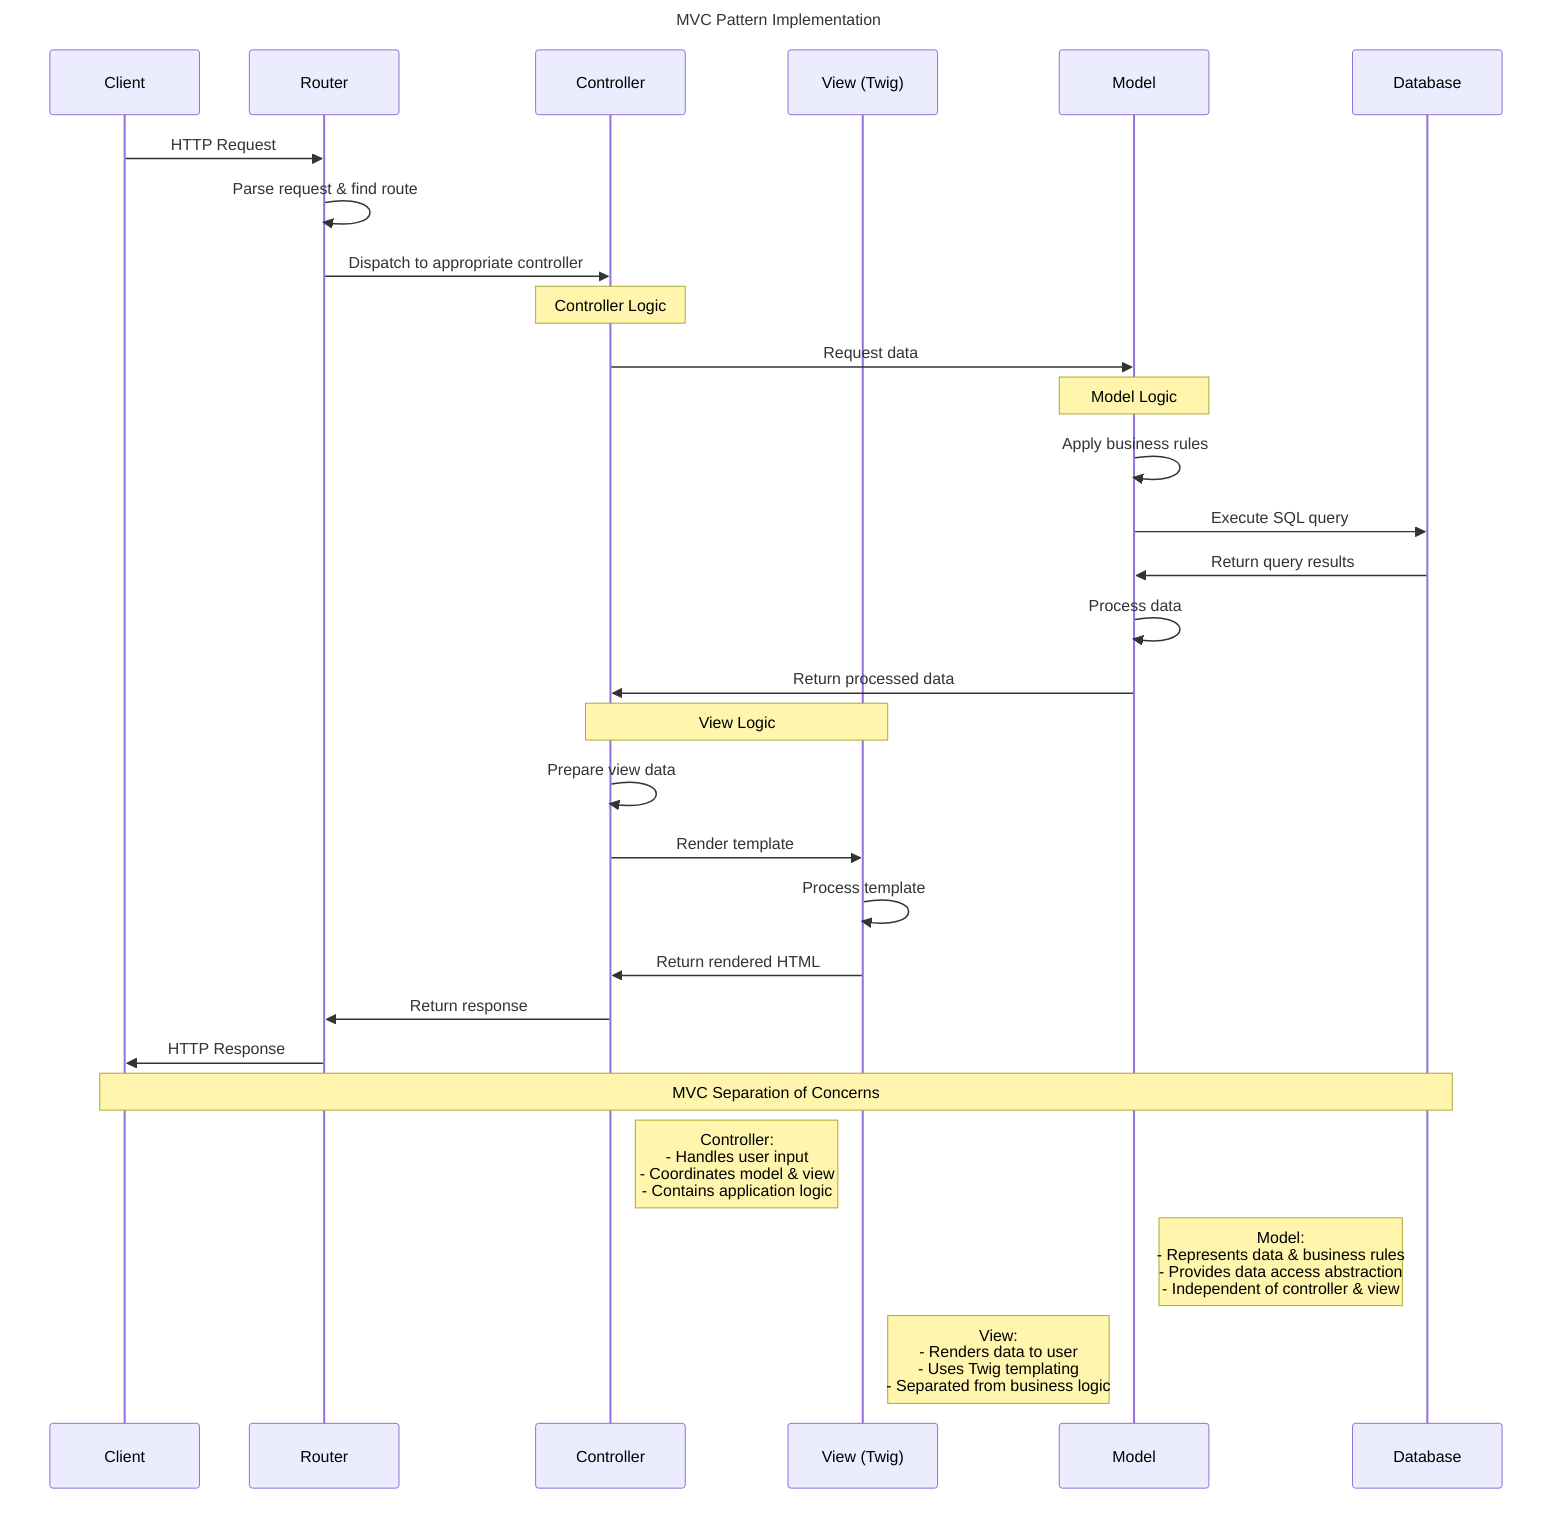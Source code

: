 sequenceDiagram
    title MVC Pattern Implementation
    
    participant Client as Client
    participant Router as Router
    participant Controller as Controller
    participant View as View (Twig)
    participant Model as Model
    participant DB as Database
    
    Client->>Router: HTTP Request
    
    Router->>Router: Parse request & find route
    Router->>Controller: Dispatch to appropriate controller
    
    Note over Controller: Controller Logic
    
    Controller->>Model: Request data
    
    Note over Model: Model Logic
    
    Model->>Model: Apply business rules
    Model->>DB: Execute SQL query
    DB->>Model: Return query results
    Model->>Model: Process data
    Model->>Controller: Return processed data
    
    Note over Controller, View: View Logic
    
    Controller->>Controller: Prepare view data
    Controller->>View: Render template
    View->>View: Process template
    View->>Controller: Return rendered HTML
    
    Controller->>Router: Return response
    Router->>Client: HTTP Response
    
    Note over Client, DB: MVC Separation of Concerns
    
    Note right of Controller: Controller:<br/>- Handles user input<br/>- Coordinates model & view<br/>- Contains application logic
    
    Note right of Model: Model:<br/>- Represents data & business rules<br/>- Provides data access abstraction<br/>- Independent of controller & view
    
    Note right of View: View:<br/>- Renders data to user<br/>- Uses Twig templating<br/>- Separated from business logic